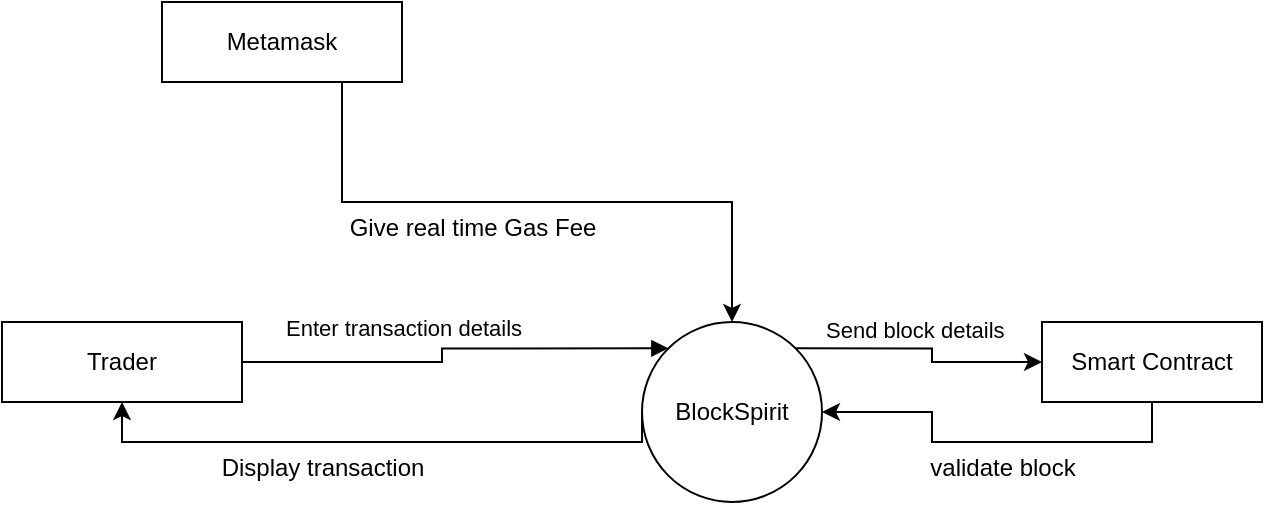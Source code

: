 <mxfile version="24.7.17">
  <diagram name="Page-1" id="rM-Al4nRfr5SyZ_kkXRt">
    <mxGraphModel dx="794" dy="460" grid="1" gridSize="10" guides="1" tooltips="1" connect="1" arrows="1" fold="1" page="1" pageScale="1" pageWidth="850" pageHeight="1100" math="0" shadow="0">
      <root>
        <mxCell id="0" />
        <mxCell id="1" parent="0" />
        <mxCell id="GTjn4epps8C2TK44Nops-26" style="edgeStyle=orthogonalEdgeStyle;rounded=0;orthogonalLoop=1;jettySize=auto;html=1;exitX=0;exitY=0.5;exitDx=0;exitDy=0;entryX=0.5;entryY=1;entryDx=0;entryDy=0;" edge="1" parent="1" source="GTjn4epps8C2TK44Nops-3" target="GTjn4epps8C2TK44Nops-4">
          <mxGeometry relative="1" as="geometry">
            <Array as="points">
              <mxPoint x="360" y="340" />
              <mxPoint x="100" y="340" />
            </Array>
          </mxGeometry>
        </mxCell>
        <mxCell id="GTjn4epps8C2TK44Nops-3" value="BlockSpirit" style="ellipse;whiteSpace=wrap;html=1;aspect=fixed;" vertex="1" parent="1">
          <mxGeometry x="360" y="280" width="90" height="90" as="geometry" />
        </mxCell>
        <mxCell id="GTjn4epps8C2TK44Nops-4" value="Trader" style="rounded=0;whiteSpace=wrap;html=1;" vertex="1" parent="1">
          <mxGeometry x="40" y="280" width="120" height="40" as="geometry" />
        </mxCell>
        <mxCell id="GTjn4epps8C2TK44Nops-22" style="edgeStyle=orthogonalEdgeStyle;rounded=0;orthogonalLoop=1;jettySize=auto;html=1;exitX=0.75;exitY=1;exitDx=0;exitDy=0;entryX=0.5;entryY=0;entryDx=0;entryDy=0;" edge="1" parent="1" source="GTjn4epps8C2TK44Nops-5" target="GTjn4epps8C2TK44Nops-3">
          <mxGeometry relative="1" as="geometry" />
        </mxCell>
        <mxCell id="GTjn4epps8C2TK44Nops-5" value="Metamask" style="rounded=0;whiteSpace=wrap;html=1;" vertex="1" parent="1">
          <mxGeometry x="120" y="120" width="120" height="40" as="geometry" />
        </mxCell>
        <mxCell id="GTjn4epps8C2TK44Nops-29" style="edgeStyle=orthogonalEdgeStyle;rounded=0;orthogonalLoop=1;jettySize=auto;html=1;exitX=0.5;exitY=1;exitDx=0;exitDy=0;entryX=1;entryY=0.5;entryDx=0;entryDy=0;" edge="1" parent="1" source="GTjn4epps8C2TK44Nops-7" target="GTjn4epps8C2TK44Nops-3">
          <mxGeometry relative="1" as="geometry" />
        </mxCell>
        <mxCell id="GTjn4epps8C2TK44Nops-7" value="Smart Contract" style="html=1;whiteSpace=wrap;" vertex="1" parent="1">
          <mxGeometry x="560" y="280" width="110" height="40" as="geometry" />
        </mxCell>
        <mxCell id="GTjn4epps8C2TK44Nops-8" value="Enter transaction details" style="endArrow=block;endFill=1;html=1;edgeStyle=orthogonalEdgeStyle;align=left;verticalAlign=top;rounded=0;exitX=1;exitY=0.5;exitDx=0;exitDy=0;entryX=0;entryY=0;entryDx=0;entryDy=0;" edge="1" parent="1" source="GTjn4epps8C2TK44Nops-4" target="GTjn4epps8C2TK44Nops-3">
          <mxGeometry x="-0.818" y="30" relative="1" as="geometry">
            <mxPoint x="320" y="340" as="sourcePoint" />
            <mxPoint x="360" y="300" as="targetPoint" />
            <mxPoint as="offset" />
          </mxGeometry>
        </mxCell>
        <mxCell id="GTjn4epps8C2TK44Nops-21" value="&lt;span style=&quot;color: rgb(0, 0, 0); font-family: Helvetica; font-size: 11px; font-style: normal; font-variant-ligatures: normal; font-variant-caps: normal; font-weight: 400; letter-spacing: normal; orphans: 2; text-align: left; text-indent: 0px; text-transform: none; widows: 2; word-spacing: 0px; -webkit-text-stroke-width: 0px; white-space: nowrap; background-color: rgb(255, 255, 255); text-decoration-thickness: initial; text-decoration-style: initial; text-decoration-color: initial; display: inline !important; float: none;&quot;&gt;Send block details&lt;/span&gt;" style="text;whiteSpace=wrap;html=1;" vertex="1" parent="1">
          <mxGeometry x="450" y="270" width="100" height="40" as="geometry" />
        </mxCell>
        <mxCell id="GTjn4epps8C2TK44Nops-23" value="Give real time Gas Fee" style="text;html=1;align=center;verticalAlign=middle;resizable=0;points=[];autosize=1;strokeColor=none;fillColor=none;" vertex="1" parent="1">
          <mxGeometry x="200" y="218" width="150" height="30" as="geometry" />
        </mxCell>
        <mxCell id="GTjn4epps8C2TK44Nops-27" value="Display transaction" style="text;html=1;align=center;verticalAlign=middle;resizable=0;points=[];autosize=1;strokeColor=none;fillColor=none;" vertex="1" parent="1">
          <mxGeometry x="135" y="338" width="130" height="30" as="geometry" />
        </mxCell>
        <mxCell id="GTjn4epps8C2TK44Nops-28" style="edgeStyle=orthogonalEdgeStyle;rounded=0;orthogonalLoop=1;jettySize=auto;html=1;exitX=1;exitY=0;exitDx=0;exitDy=0;" edge="1" parent="1" source="GTjn4epps8C2TK44Nops-3" target="GTjn4epps8C2TK44Nops-7">
          <mxGeometry relative="1" as="geometry" />
        </mxCell>
        <mxCell id="GTjn4epps8C2TK44Nops-30" value="validate block" style="text;html=1;align=center;verticalAlign=middle;resizable=0;points=[];autosize=1;strokeColor=none;fillColor=none;" vertex="1" parent="1">
          <mxGeometry x="490" y="338" width="100" height="30" as="geometry" />
        </mxCell>
      </root>
    </mxGraphModel>
  </diagram>
</mxfile>
